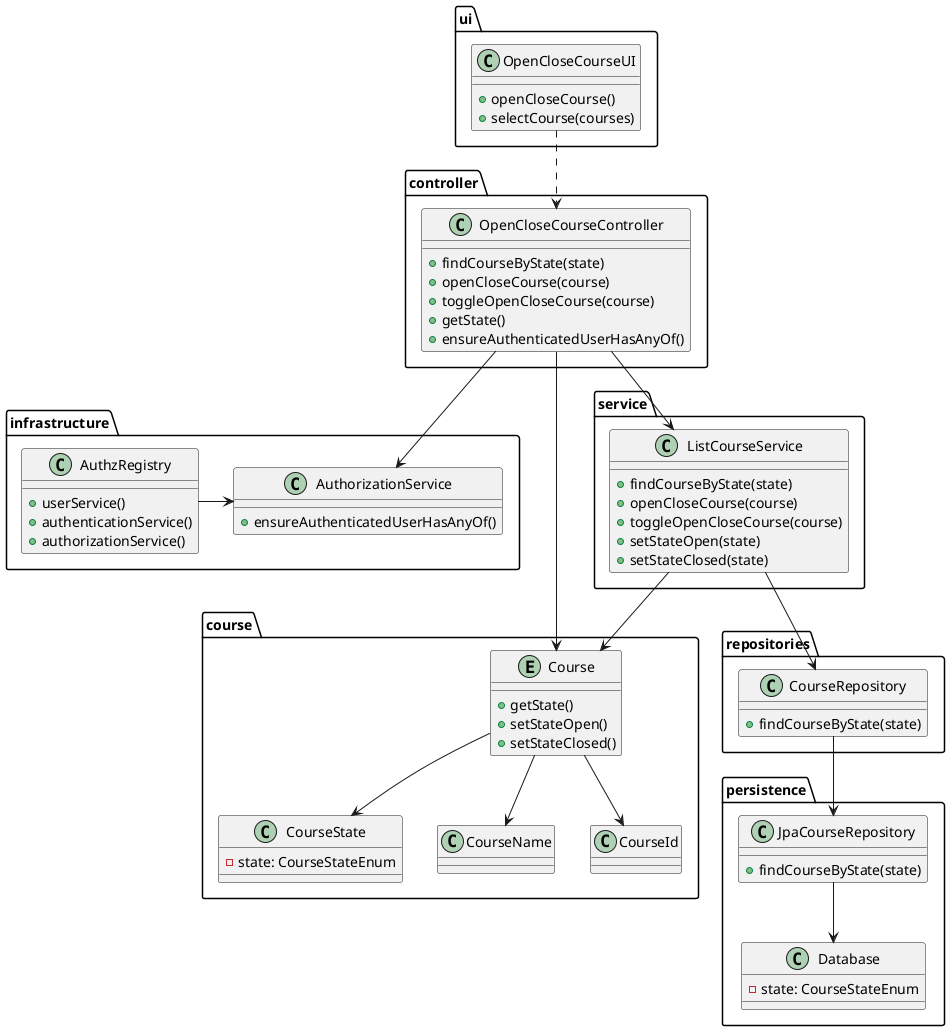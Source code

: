 @startuml
package ui {
    class OpenCloseCourseUI{
    +openCloseCourse()
    +selectCourse(courses)
    }
}

package controller {
    class OpenCloseCourseController{
    +findCourseByState(state)
    +openCloseCourse(course)
    +toggleOpenCloseCourse(course)
    +getState()
    +ensureAuthenticatedUserHasAnyOf()
    }
}

package service {
    class ListCourseService{
    +findCourseByState(state)
    +openCloseCourse(course)
    +toggleOpenCloseCourse(course)
    +setStateOpen(state)
    +setStateClosed(state)
    }
}

package repositories {
    class CourseRepository{
    +findCourseByState(state)
    }
}

package persistence {
    class JpaCourseRepository {
    +findCourseByState(state)
    }
    class Database{
    -state: CourseStateEnum
    }
}


package course {
    entity Course {
        +getState()
        +setStateOpen()
        +setStateClosed()
    }
    class CourseState{
        -state: CourseStateEnum
    }
    class CourseName
    class CourseId
}

package infrastructure {
    class AuthorizationService {
    +ensureAuthenticatedUserHasAnyOf()
    }
    class AuthzRegistry{
    +userService()
    +authenticationService()
    +authorizationService()
    }
}

OpenCloseCourseUI ..> OpenCloseCourseController
OpenCloseCourseController --> ListCourseService
ListCourseService --> CourseRepository
ListCourseService --> Course
OpenCloseCourseController --> AuthorizationService
AuthzRegistry -> AuthorizationService
OpenCloseCourseController --> Course
CourseRepository --> JpaCourseRepository
JpaCourseRepository --> Database
Course --> CourseState
Course --> CourseName
Course --> CourseId
@enduml